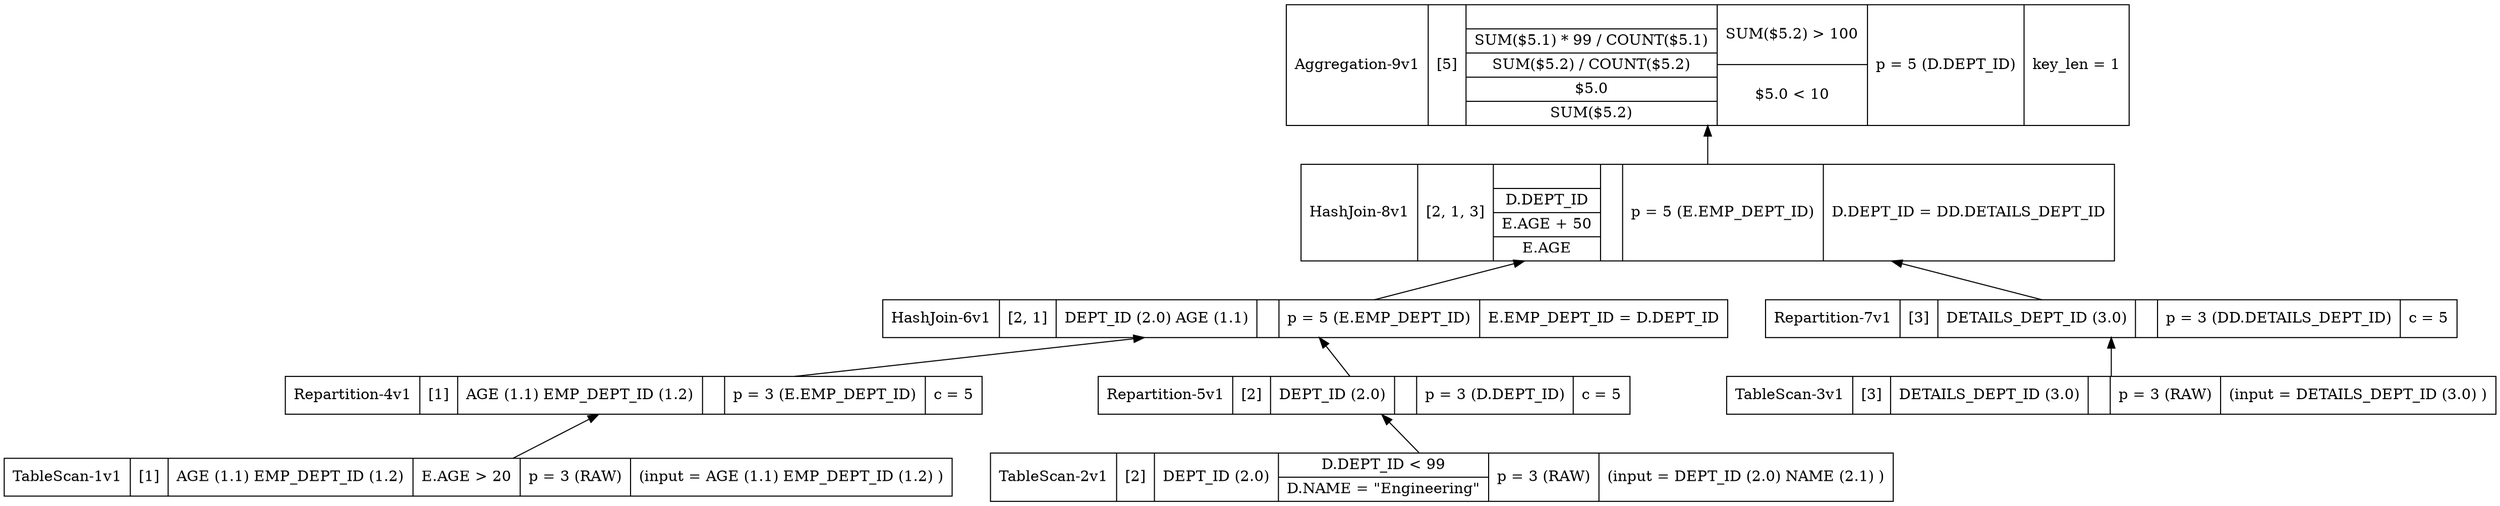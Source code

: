 digraph example1 {
    node [shape=record];
    rankdir=BT;
    nodesep=0.5;
    ordering="in";
    lopkeyLOPKey8v1 -> lopkeyLOPKey9v1;
    lopkeyLOPKey6v1 -> lopkeyLOPKey8v1;
    lopkeyLOPKey4v1 -> lopkeyLOPKey6v1;
    lopkeyLOPKey1v1 -> lopkeyLOPKey4v1;
    lopkeyLOPKey1v1[label="TableScan-1v1|[1]|AGE (1.1) EMP_DEPT_ID (1.2) |{E.AGE \> 20}|p = 3 (RAW)|(input = AGE (1.1) EMP_DEPT_ID (1.2) )"];
    lopkeyLOPKey4v1[label="Repartition-4v1|[1]|AGE (1.1) EMP_DEPT_ID (1.2) |{}|p = 3 (E.EMP_DEPT_ID)|c = 5"];
    lopkeyLOPKey5v1 -> lopkeyLOPKey6v1;
    lopkeyLOPKey2v1 -> lopkeyLOPKey5v1;
    lopkeyLOPKey2v1[label="TableScan-2v1|[2]|DEPT_ID (2.0) |{D.DEPT_ID \< 99|D.NAME = \"Engineering\"}|p = 3 (RAW)|(input = DEPT_ID (2.0) NAME (2.1) )"];
    lopkeyLOPKey5v1[label="Repartition-5v1|[2]|DEPT_ID (2.0) |{}|p = 3 (D.DEPT_ID)|c = 5"];
    lopkeyLOPKey6v1[label="HashJoin-6v1|[2, 1]|DEPT_ID (2.0) AGE (1.1) |{}|p = 5 (E.EMP_DEPT_ID)|E.EMP_DEPT_ID = D.DEPT_ID"];
    lopkeyLOPKey7v1 -> lopkeyLOPKey8v1;
    lopkeyLOPKey3v1 -> lopkeyLOPKey7v1;
    lopkeyLOPKey3v1[label="TableScan-3v1|[3]|DETAILS_DEPT_ID (3.0) |{}|p = 3 (RAW)|(input = DETAILS_DEPT_ID (3.0) )"];
    lopkeyLOPKey7v1[label="Repartition-7v1|[3]|DETAILS_DEPT_ID (3.0) |{}|p = 3 (DD.DETAILS_DEPT_ID)|c = 5"];
    lopkeyLOPKey8v1[label="HashJoin-8v1|[2, 1, 3]|{|D.DEPT_ID|E.AGE + 50|E.AGE}|{}|p = 5 (E.EMP_DEPT_ID)|D.DEPT_ID = DD.DETAILS_DEPT_ID"];
    lopkeyLOPKey9v1[label="Aggregation-9v1|[5]|{|SUM($5.1) * 99 / COUNT($5.1)|SUM($5.2) / COUNT($5.2)|$5.0|SUM($5.2)}|{SUM($5.2) \> 100|$5.0 \< 10}|p = 5 (D.DEPT_ID)|key_len = 1"];
}
